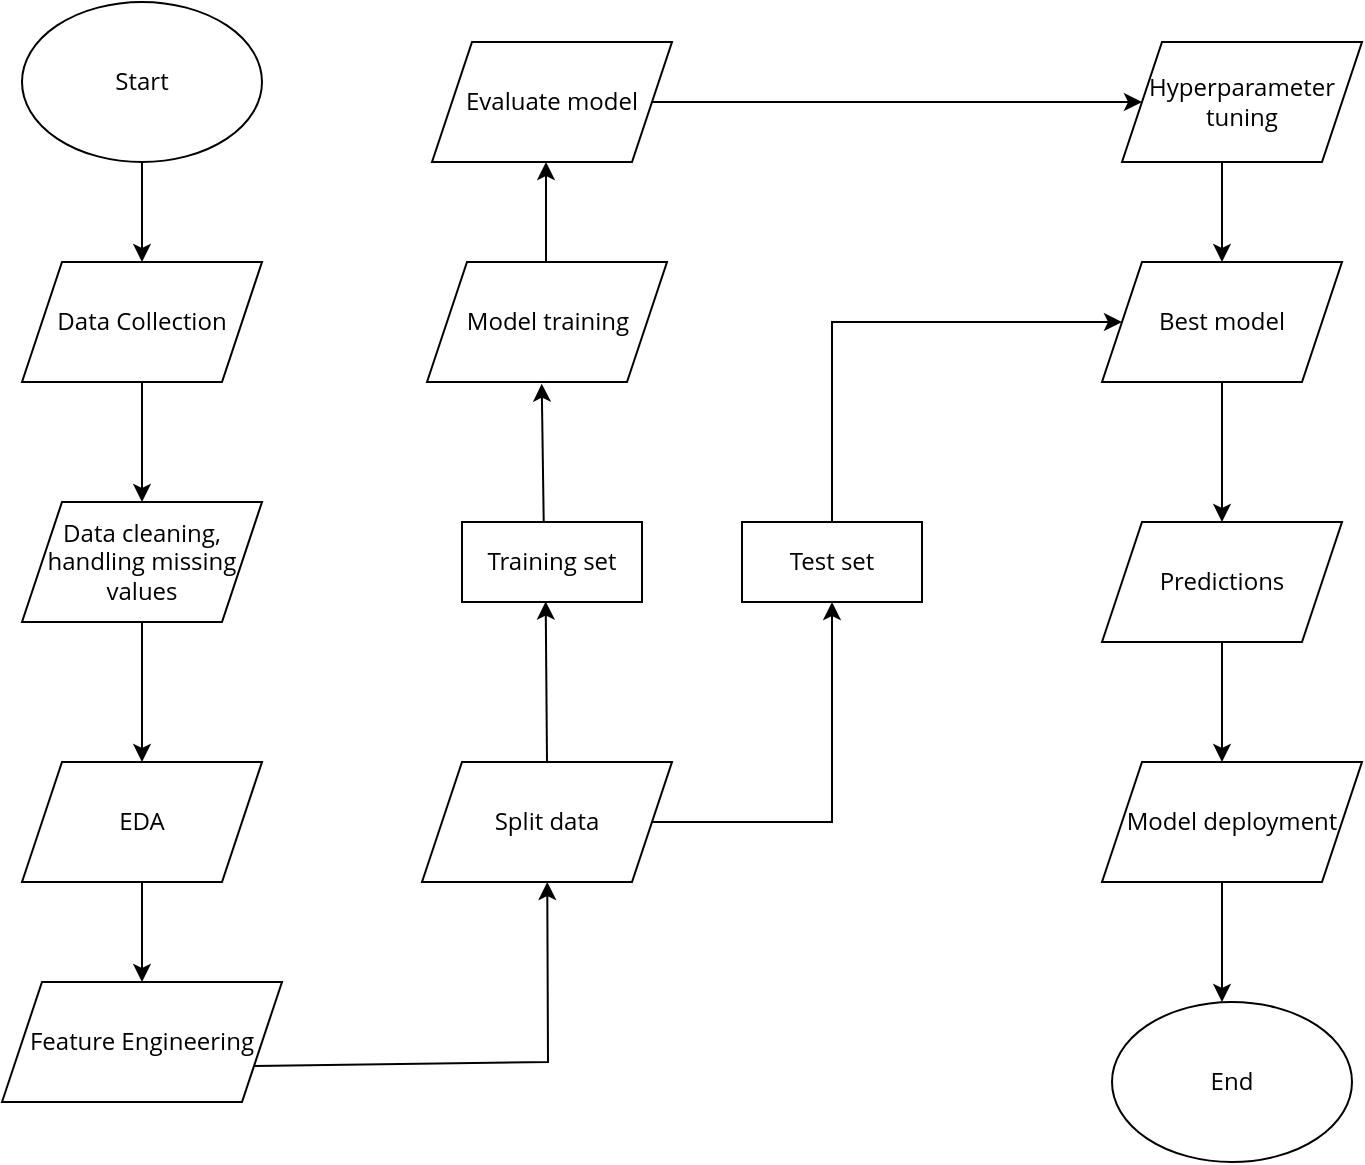 <mxfile version="22.1.11" type="device">
  <diagram name="Page-1" id="nDaYHn2mYHW6qXpV198f">
    <mxGraphModel dx="1235" dy="680" grid="1" gridSize="10" guides="1" tooltips="1" connect="1" arrows="1" fold="1" page="1" pageScale="1" pageWidth="827" pageHeight="1169" math="0" shadow="0">
      <root>
        <mxCell id="0" />
        <mxCell id="1" parent="0" />
        <mxCell id="yzQ3ssoGPACavgoiMbkE-1" value="Start" style="ellipse;whiteSpace=wrap;html=1;fontFamily=Open Sans;fontSource=https%3A%2F%2Ffonts.googleapis.com%2Fcss%3Ffamily%3DOpen%2BSans;" parent="1" vertex="1">
          <mxGeometry x="30" y="20" width="120" height="80" as="geometry" />
        </mxCell>
        <mxCell id="yzQ3ssoGPACavgoiMbkE-2" value="Data Collection" style="shape=parallelogram;perimeter=parallelogramPerimeter;whiteSpace=wrap;html=1;fixedSize=1;fontFamily=Open Sans;fontSource=https%3A%2F%2Ffonts.googleapis.com%2Fcss%3Ffamily%3DOpen%2BSans;" parent="1" vertex="1">
          <mxGeometry x="30" y="150" width="120" height="60" as="geometry" />
        </mxCell>
        <mxCell id="yzQ3ssoGPACavgoiMbkE-3" value="Split data" style="shape=parallelogram;perimeter=parallelogramPerimeter;whiteSpace=wrap;html=1;fixedSize=1;fontFamily=Open Sans;fontSource=https%3A%2F%2Ffonts.googleapis.com%2Fcss%3Ffamily%3DOpen%2BSans;" parent="1" vertex="1">
          <mxGeometry x="230" y="400" width="125" height="60" as="geometry" />
        </mxCell>
        <mxCell id="yzQ3ssoGPACavgoiMbkE-4" value="Training set" style="rounded=0;whiteSpace=wrap;html=1;fontFamily=Open Sans;fontSource=https%3A%2F%2Ffonts.googleapis.com%2Fcss%3Ffamily%3DOpen%2BSans;" parent="1" vertex="1">
          <mxGeometry x="250" y="280" width="90" height="40" as="geometry" />
        </mxCell>
        <mxCell id="yzQ3ssoGPACavgoiMbkE-5" value="Test set" style="rounded=0;whiteSpace=wrap;html=1;fontFamily=Open Sans;fontSource=https%3A%2F%2Ffonts.googleapis.com%2Fcss%3Ffamily%3DOpen%2BSans;" parent="1" vertex="1">
          <mxGeometry x="390" y="280" width="90" height="40" as="geometry" />
        </mxCell>
        <mxCell id="yzQ3ssoGPACavgoiMbkE-6" value="Data cleaning, handling missing values" style="shape=parallelogram;perimeter=parallelogramPerimeter;whiteSpace=wrap;html=1;fixedSize=1;fontFamily=Open Sans;fontSource=https%3A%2F%2Ffonts.googleapis.com%2Fcss%3Ffamily%3DOpen%2BSans;" parent="1" vertex="1">
          <mxGeometry x="30" y="270" width="120" height="60" as="geometry" />
        </mxCell>
        <mxCell id="turFfmm52IAkxlSTsNJc-33" value="" style="edgeStyle=orthogonalEdgeStyle;rounded=0;orthogonalLoop=1;jettySize=auto;html=1;fontFamily=Open Sans;fontSource=https%3A%2F%2Ffonts.googleapis.com%2Fcss%3Ffamily%3DOpen%2BSans;" edge="1" parent="1" source="yzQ3ssoGPACavgoiMbkE-7" target="turFfmm52IAkxlSTsNJc-31">
          <mxGeometry relative="1" as="geometry" />
        </mxCell>
        <mxCell id="yzQ3ssoGPACavgoiMbkE-7" value="EDA" style="shape=parallelogram;perimeter=parallelogramPerimeter;whiteSpace=wrap;html=1;fixedSize=1;fontFamily=Open Sans;fontSource=https%3A%2F%2Ffonts.googleapis.com%2Fcss%3Ffamily%3DOpen%2BSans;" parent="1" vertex="1">
          <mxGeometry x="30" y="400" width="120" height="60" as="geometry" />
        </mxCell>
        <mxCell id="turFfmm52IAkxlSTsNJc-1" value="End" style="ellipse;whiteSpace=wrap;html=1;fontFamily=Open Sans;fontSource=https%3A%2F%2Ffonts.googleapis.com%2Fcss%3Ffamily%3DOpen%2BSans;" vertex="1" parent="1">
          <mxGeometry x="575" y="520" width="120" height="80" as="geometry" />
        </mxCell>
        <mxCell id="turFfmm52IAkxlSTsNJc-3" value="" style="endArrow=classic;html=1;rounded=0;exitX=0.5;exitY=1;exitDx=0;exitDy=0;fontFamily=Open Sans;fontSource=https%3A%2F%2Ffonts.googleapis.com%2Fcss%3Ffamily%3DOpen%2BSans;" edge="1" parent="1" source="yzQ3ssoGPACavgoiMbkE-1" target="yzQ3ssoGPACavgoiMbkE-2">
          <mxGeometry width="50" height="50" relative="1" as="geometry">
            <mxPoint x="140" y="120" as="sourcePoint" />
            <mxPoint x="190" y="70" as="targetPoint" />
          </mxGeometry>
        </mxCell>
        <mxCell id="turFfmm52IAkxlSTsNJc-6" value="" style="endArrow=classic;html=1;rounded=0;fontFamily=Open Sans;fontSource=https%3A%2F%2Ffonts.googleapis.com%2Fcss%3Ffamily%3DOpen%2BSans;" edge="1" parent="1" source="yzQ3ssoGPACavgoiMbkE-2" target="yzQ3ssoGPACavgoiMbkE-6">
          <mxGeometry width="50" height="50" relative="1" as="geometry">
            <mxPoint x="390" y="330" as="sourcePoint" />
            <mxPoint x="440" y="280" as="targetPoint" />
          </mxGeometry>
        </mxCell>
        <mxCell id="turFfmm52IAkxlSTsNJc-10" value="" style="endArrow=classic;html=1;rounded=0;entryX=0.5;entryY=0;entryDx=0;entryDy=0;exitX=0.5;exitY=1;exitDx=0;exitDy=0;fontFamily=Open Sans;fontSource=https%3A%2F%2Ffonts.googleapis.com%2Fcss%3Ffamily%3DOpen%2BSans;" edge="1" parent="1" source="yzQ3ssoGPACavgoiMbkE-6" target="yzQ3ssoGPACavgoiMbkE-7">
          <mxGeometry width="50" height="50" relative="1" as="geometry">
            <mxPoint x="84" y="300" as="sourcePoint" />
            <mxPoint x="440" y="280" as="targetPoint" />
          </mxGeometry>
        </mxCell>
        <mxCell id="turFfmm52IAkxlSTsNJc-11" value="" style="endArrow=classic;html=1;rounded=0;exitX=1;exitY=0.75;exitDx=0;exitDy=0;fontFamily=Open Sans;fontSource=https%3A%2F%2Ffonts.googleapis.com%2Fcss%3Ffamily%3DOpen%2BSans;" edge="1" parent="1" source="turFfmm52IAkxlSTsNJc-31" target="yzQ3ssoGPACavgoiMbkE-3">
          <mxGeometry width="50" height="50" relative="1" as="geometry">
            <mxPoint x="390" y="330" as="sourcePoint" />
            <mxPoint x="440" y="280" as="targetPoint" />
            <Array as="points">
              <mxPoint x="293" y="550" />
            </Array>
          </mxGeometry>
        </mxCell>
        <mxCell id="turFfmm52IAkxlSTsNJc-13" value="" style="endArrow=classic;html=1;rounded=0;exitX=1;exitY=0.5;exitDx=0;exitDy=0;entryX=0.5;entryY=1;entryDx=0;entryDy=0;fontFamily=Open Sans;fontSource=https%3A%2F%2Ffonts.googleapis.com%2Fcss%3Ffamily%3DOpen%2BSans;" edge="1" parent="1" source="yzQ3ssoGPACavgoiMbkE-3" target="yzQ3ssoGPACavgoiMbkE-5">
          <mxGeometry width="50" height="50" relative="1" as="geometry">
            <mxPoint x="140" y="510" as="sourcePoint" />
            <mxPoint x="245" y="519" as="targetPoint" />
            <Array as="points">
              <mxPoint x="435" y="430" />
            </Array>
          </mxGeometry>
        </mxCell>
        <mxCell id="turFfmm52IAkxlSTsNJc-14" value="Model training" style="shape=parallelogram;perimeter=parallelogramPerimeter;whiteSpace=wrap;html=1;fixedSize=1;fontFamily=Open Sans;fontSource=https%3A%2F%2Ffonts.googleapis.com%2Fcss%3Ffamily%3DOpen%2BSans;" vertex="1" parent="1">
          <mxGeometry x="232.5" y="150" width="120" height="60" as="geometry" />
        </mxCell>
        <mxCell id="turFfmm52IAkxlSTsNJc-15" value="Evaluate model" style="shape=parallelogram;perimeter=parallelogramPerimeter;whiteSpace=wrap;html=1;fixedSize=1;fontFamily=Open Sans;fontSource=https%3A%2F%2Ffonts.googleapis.com%2Fcss%3Ffamily%3DOpen%2BSans;" vertex="1" parent="1">
          <mxGeometry x="235" y="40" width="120" height="60" as="geometry" />
        </mxCell>
        <mxCell id="turFfmm52IAkxlSTsNJc-16" value="Hyperparameter tuning" style="shape=parallelogram;perimeter=parallelogramPerimeter;whiteSpace=wrap;html=1;fixedSize=1;fontFamily=Open Sans;fontSource=https%3A%2F%2Ffonts.googleapis.com%2Fcss%3Ffamily%3DOpen%2BSans;" vertex="1" parent="1">
          <mxGeometry x="580" y="40" width="120" height="60" as="geometry" />
        </mxCell>
        <mxCell id="turFfmm52IAkxlSTsNJc-17" value="Best model" style="shape=parallelogram;perimeter=parallelogramPerimeter;whiteSpace=wrap;html=1;fixedSize=1;fontFamily=Open Sans;fontSource=https%3A%2F%2Ffonts.googleapis.com%2Fcss%3Ffamily%3DOpen%2BSans;" vertex="1" parent="1">
          <mxGeometry x="570" y="150" width="120" height="60" as="geometry" />
        </mxCell>
        <mxCell id="turFfmm52IAkxlSTsNJc-18" value="Predictions" style="shape=parallelogram;perimeter=parallelogramPerimeter;whiteSpace=wrap;html=1;fixedSize=1;fontFamily=Open Sans;fontSource=https%3A%2F%2Ffonts.googleapis.com%2Fcss%3Ffamily%3DOpen%2BSans;" vertex="1" parent="1">
          <mxGeometry x="570" y="280" width="120" height="60" as="geometry" />
        </mxCell>
        <mxCell id="turFfmm52IAkxlSTsNJc-19" value="" style="endArrow=classic;html=1;rounded=0;exitX=0.454;exitY=-0.001;exitDx=0;exitDy=0;exitPerimeter=0;entryX=0.478;entryY=1.014;entryDx=0;entryDy=0;entryPerimeter=0;fontFamily=Open Sans;fontSource=https%3A%2F%2Ffonts.googleapis.com%2Fcss%3Ffamily%3DOpen%2BSans;" edge="1" parent="1" source="yzQ3ssoGPACavgoiMbkE-4" target="turFfmm52IAkxlSTsNJc-14">
          <mxGeometry width="50" height="50" relative="1" as="geometry">
            <mxPoint x="292.5" y="260" as="sourcePoint" />
            <mxPoint x="327.5" y="210" as="targetPoint" />
          </mxGeometry>
        </mxCell>
        <mxCell id="turFfmm52IAkxlSTsNJc-20" value="" style="endArrow=classic;html=1;rounded=0;entryX=0.5;entryY=1;entryDx=0;entryDy=0;exitX=0.5;exitY=0;exitDx=0;exitDy=0;fontFamily=Open Sans;fontSource=https%3A%2F%2Ffonts.googleapis.com%2Fcss%3Ffamily%3DOpen%2BSans;" edge="1" parent="1">
          <mxGeometry width="50" height="50" relative="1" as="geometry">
            <mxPoint x="292" y="150" as="sourcePoint" />
            <mxPoint x="292" y="100" as="targetPoint" />
          </mxGeometry>
        </mxCell>
        <mxCell id="turFfmm52IAkxlSTsNJc-21" value="" style="endArrow=classic;html=1;rounded=0;entryX=0;entryY=0.5;entryDx=0;entryDy=0;exitX=1;exitY=0.5;exitDx=0;exitDy=0;fontFamily=Open Sans;fontSource=https%3A%2F%2Ffonts.googleapis.com%2Fcss%3Ffamily%3DOpen%2BSans;" edge="1" parent="1" source="turFfmm52IAkxlSTsNJc-15" target="turFfmm52IAkxlSTsNJc-16">
          <mxGeometry width="50" height="50" relative="1" as="geometry">
            <mxPoint x="304.5" y="140" as="sourcePoint" />
            <mxPoint x="304.5" y="90" as="targetPoint" />
          </mxGeometry>
        </mxCell>
        <mxCell id="turFfmm52IAkxlSTsNJc-23" value="" style="endArrow=classic;html=1;rounded=0;entryX=0.5;entryY=0;entryDx=0;entryDy=0;fontFamily=Open Sans;fontSource=https%3A%2F%2Ffonts.googleapis.com%2Fcss%3Ffamily%3DOpen%2BSans;" edge="1" parent="1" target="turFfmm52IAkxlSTsNJc-17">
          <mxGeometry width="50" height="50" relative="1" as="geometry">
            <mxPoint x="630" y="100" as="sourcePoint" />
            <mxPoint x="294.5" y="80" as="targetPoint" />
          </mxGeometry>
        </mxCell>
        <mxCell id="turFfmm52IAkxlSTsNJc-24" value="" style="endArrow=classic;html=1;rounded=0;fontFamily=Open Sans;fontSource=https%3A%2F%2Ffonts.googleapis.com%2Fcss%3Ffamily%3DOpen%2BSans;" edge="1" parent="1" source="turFfmm52IAkxlSTsNJc-17" target="turFfmm52IAkxlSTsNJc-18">
          <mxGeometry width="50" height="50" relative="1" as="geometry">
            <mxPoint x="423" y="200" as="sourcePoint" />
            <mxPoint x="423" y="150" as="targetPoint" />
          </mxGeometry>
        </mxCell>
        <mxCell id="turFfmm52IAkxlSTsNJc-25" value="" style="endArrow=classic;html=1;rounded=0;exitX=0.5;exitY=1;exitDx=0;exitDy=0;fontFamily=Open Sans;fontSource=https%3A%2F%2Ffonts.googleapis.com%2Fcss%3Ffamily%3DOpen%2BSans;" edge="1" parent="1" source="turFfmm52IAkxlSTsNJc-18">
          <mxGeometry width="50" height="50" relative="1" as="geometry">
            <mxPoint x="720" y="250" as="sourcePoint" />
            <mxPoint x="630" y="400" as="targetPoint" />
          </mxGeometry>
        </mxCell>
        <mxCell id="turFfmm52IAkxlSTsNJc-29" value="Model deployment" style="shape=parallelogram;perimeter=parallelogramPerimeter;whiteSpace=wrap;html=1;fixedSize=1;fontFamily=Open Sans;fontSource=https%3A%2F%2Ffonts.googleapis.com%2Fcss%3Ffamily%3DOpen%2BSans;" vertex="1" parent="1">
          <mxGeometry x="570" y="400" width="130" height="60" as="geometry" />
        </mxCell>
        <mxCell id="turFfmm52IAkxlSTsNJc-30" value="" style="endArrow=classic;html=1;rounded=0;fontFamily=Open Sans;fontSource=https%3A%2F%2Ffonts.googleapis.com%2Fcss%3Ffamily%3DOpen%2BSans;" edge="1" parent="1">
          <mxGeometry width="50" height="50" relative="1" as="geometry">
            <mxPoint x="630" y="460" as="sourcePoint" />
            <mxPoint x="630" y="520" as="targetPoint" />
          </mxGeometry>
        </mxCell>
        <mxCell id="turFfmm52IAkxlSTsNJc-31" value="Feature Engineering" style="shape=parallelogram;perimeter=parallelogramPerimeter;whiteSpace=wrap;html=1;fixedSize=1;fontFamily=Open Sans;fontSource=https%3A%2F%2Ffonts.googleapis.com%2Fcss%3Ffamily%3DOpen%2BSans;" vertex="1" parent="1">
          <mxGeometry x="20" y="510" width="140" height="60" as="geometry" />
        </mxCell>
        <mxCell id="turFfmm52IAkxlSTsNJc-34" value="" style="endArrow=classic;html=1;rounded=0;exitX=0.5;exitY=0;exitDx=0;exitDy=0;entryX=0.465;entryY=0.994;entryDx=0;entryDy=0;entryPerimeter=0;fontFamily=Open Sans;fontSource=https%3A%2F%2Ffonts.googleapis.com%2Fcss%3Ffamily%3DOpen%2BSans;" edge="1" parent="1" source="yzQ3ssoGPACavgoiMbkE-3" target="yzQ3ssoGPACavgoiMbkE-4">
          <mxGeometry width="50" height="50" relative="1" as="geometry">
            <mxPoint x="292.16" y="350" as="sourcePoint" />
            <mxPoint x="290" y="320" as="targetPoint" />
          </mxGeometry>
        </mxCell>
        <mxCell id="turFfmm52IAkxlSTsNJc-36" value="" style="endArrow=classic;html=1;rounded=0;exitX=0.5;exitY=0;exitDx=0;exitDy=0;entryX=0;entryY=0.5;entryDx=0;entryDy=0;fontFamily=Open Sans;fontSource=https%3A%2F%2Ffonts.googleapis.com%2Fcss%3Ffamily%3DOpen%2BSans;" edge="1" parent="1" source="yzQ3ssoGPACavgoiMbkE-5" target="turFfmm52IAkxlSTsNJc-17">
          <mxGeometry width="50" height="50" relative="1" as="geometry">
            <mxPoint x="390" y="260" as="sourcePoint" />
            <mxPoint x="440" y="210" as="targetPoint" />
            <Array as="points">
              <mxPoint x="435" y="180" />
            </Array>
          </mxGeometry>
        </mxCell>
      </root>
    </mxGraphModel>
  </diagram>
</mxfile>
